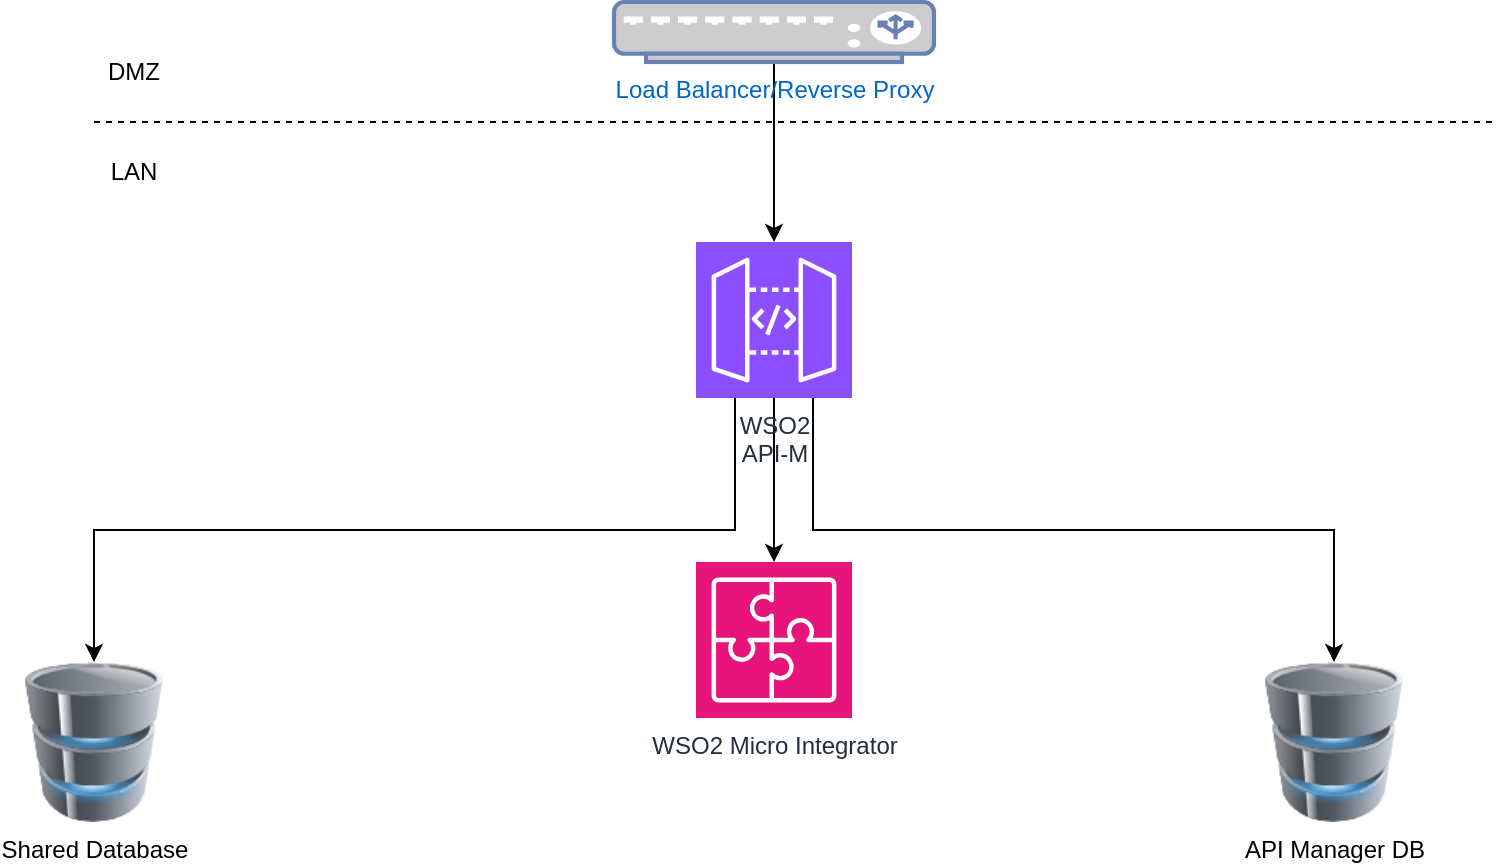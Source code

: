 <mxfile version="22.1.16" type="github">
  <diagram name="Page-1" id="LMMh6tna4-OrlnVkqSnp">
    <mxGraphModel dx="954" dy="606" grid="1" gridSize="10" guides="1" tooltips="1" connect="1" arrows="1" fold="1" page="1" pageScale="1" pageWidth="850" pageHeight="1100" math="0" shadow="0">
      <root>
        <mxCell id="0" />
        <mxCell id="1" parent="0" />
        <mxCell id="EiMt1nT41bQM65YGFgsi-8" style="edgeStyle=orthogonalEdgeStyle;rounded=0;orthogonalLoop=1;jettySize=auto;html=1;" edge="1" parent="1" source="EiMt1nT41bQM65YGFgsi-1" target="EiMt1nT41bQM65YGFgsi-2">
          <mxGeometry relative="1" as="geometry" />
        </mxCell>
        <mxCell id="EiMt1nT41bQM65YGFgsi-1" value="Load Balancer/Reverse Proxy" style="fontColor=#0066CC;verticalAlign=top;verticalLabelPosition=bottom;labelPosition=center;align=center;html=1;outlineConnect=0;fillColor=#CCCCCC;strokeColor=#6881B3;gradientColor=none;gradientDirection=north;strokeWidth=2;shape=mxgraph.networks.load_balancer;" vertex="1" parent="1">
          <mxGeometry x="360" y="80" width="160" height="30" as="geometry" />
        </mxCell>
        <mxCell id="EiMt1nT41bQM65YGFgsi-9" style="edgeStyle=orthogonalEdgeStyle;rounded=0;orthogonalLoop=1;jettySize=auto;html=1;exitX=0.25;exitY=1;exitDx=0;exitDy=0;exitPerimeter=0;" edge="1" parent="1" source="EiMt1nT41bQM65YGFgsi-2" target="EiMt1nT41bQM65YGFgsi-3">
          <mxGeometry relative="1" as="geometry" />
        </mxCell>
        <mxCell id="EiMt1nT41bQM65YGFgsi-10" style="edgeStyle=orthogonalEdgeStyle;rounded=0;orthogonalLoop=1;jettySize=auto;html=1;exitX=0.75;exitY=1;exitDx=0;exitDy=0;exitPerimeter=0;entryX=0.5;entryY=0;entryDx=0;entryDy=0;" edge="1" parent="1" source="EiMt1nT41bQM65YGFgsi-2" target="EiMt1nT41bQM65YGFgsi-4">
          <mxGeometry relative="1" as="geometry" />
        </mxCell>
        <mxCell id="EiMt1nT41bQM65YGFgsi-12" style="edgeStyle=orthogonalEdgeStyle;rounded=0;orthogonalLoop=1;jettySize=auto;html=1;exitX=0.5;exitY=1;exitDx=0;exitDy=0;exitPerimeter=0;" edge="1" parent="1" source="EiMt1nT41bQM65YGFgsi-2" target="EiMt1nT41bQM65YGFgsi-11">
          <mxGeometry relative="1" as="geometry" />
        </mxCell>
        <mxCell id="EiMt1nT41bQM65YGFgsi-2" value="WSO2 &lt;br&gt;API-M" style="sketch=0;points=[[0,0,0],[0.25,0,0],[0.5,0,0],[0.75,0,0],[1,0,0],[0,1,0],[0.25,1,0],[0.5,1,0],[0.75,1,0],[1,1,0],[0,0.25,0],[0,0.5,0],[0,0.75,0],[1,0.25,0],[1,0.5,0],[1,0.75,0]];outlineConnect=0;fontColor=#232F3E;fillColor=#8C4FFF;strokeColor=#ffffff;dashed=0;verticalLabelPosition=bottom;verticalAlign=top;align=center;html=1;fontSize=12;fontStyle=0;aspect=fixed;shape=mxgraph.aws4.resourceIcon;resIcon=mxgraph.aws4.api_gateway;" vertex="1" parent="1">
          <mxGeometry x="401" y="200" width="78" height="78" as="geometry" />
        </mxCell>
        <mxCell id="EiMt1nT41bQM65YGFgsi-3" value="Shared Database" style="image;html=1;image=img/lib/clip_art/computers/Database_128x128.png" vertex="1" parent="1">
          <mxGeometry x="60" y="410" width="80" height="80" as="geometry" />
        </mxCell>
        <mxCell id="EiMt1nT41bQM65YGFgsi-4" value="API Manager DB" style="image;html=1;image=img/lib/clip_art/computers/Database_128x128.png" vertex="1" parent="1">
          <mxGeometry x="680" y="410" width="80" height="80" as="geometry" />
        </mxCell>
        <mxCell id="EiMt1nT41bQM65YGFgsi-5" value="" style="endArrow=none;dashed=1;html=1;rounded=0;" edge="1" parent="1">
          <mxGeometry width="50" height="50" relative="1" as="geometry">
            <mxPoint x="100" y="140" as="sourcePoint" />
            <mxPoint x="800" y="140" as="targetPoint" />
          </mxGeometry>
        </mxCell>
        <mxCell id="EiMt1nT41bQM65YGFgsi-6" value="DMZ" style="text;html=1;strokeColor=none;fillColor=none;align=center;verticalAlign=middle;whiteSpace=wrap;rounded=0;" vertex="1" parent="1">
          <mxGeometry x="90" y="100" width="60" height="30" as="geometry" />
        </mxCell>
        <mxCell id="EiMt1nT41bQM65YGFgsi-7" value="LAN" style="text;html=1;strokeColor=none;fillColor=none;align=center;verticalAlign=middle;whiteSpace=wrap;rounded=0;" vertex="1" parent="1">
          <mxGeometry x="90" y="150" width="60" height="30" as="geometry" />
        </mxCell>
        <mxCell id="EiMt1nT41bQM65YGFgsi-11" value="WSO2 Micro Integrator&lt;br&gt;" style="sketch=0;points=[[0,0,0],[0.25,0,0],[0.5,0,0],[0.75,0,0],[1,0,0],[0,1,0],[0.25,1,0],[0.5,1,0],[0.75,1,0],[1,1,0],[0,0.25,0],[0,0.5,0],[0,0.75,0],[1,0.25,0],[1,0.5,0],[1,0.75,0]];outlineConnect=0;fontColor=#232F3E;fillColor=#E7157B;strokeColor=#ffffff;dashed=0;verticalLabelPosition=bottom;verticalAlign=top;align=center;html=1;fontSize=12;fontStyle=0;aspect=fixed;shape=mxgraph.aws4.resourceIcon;resIcon=mxgraph.aws4.application_integration;" vertex="1" parent="1">
          <mxGeometry x="401" y="360" width="78" height="78" as="geometry" />
        </mxCell>
      </root>
    </mxGraphModel>
  </diagram>
</mxfile>
